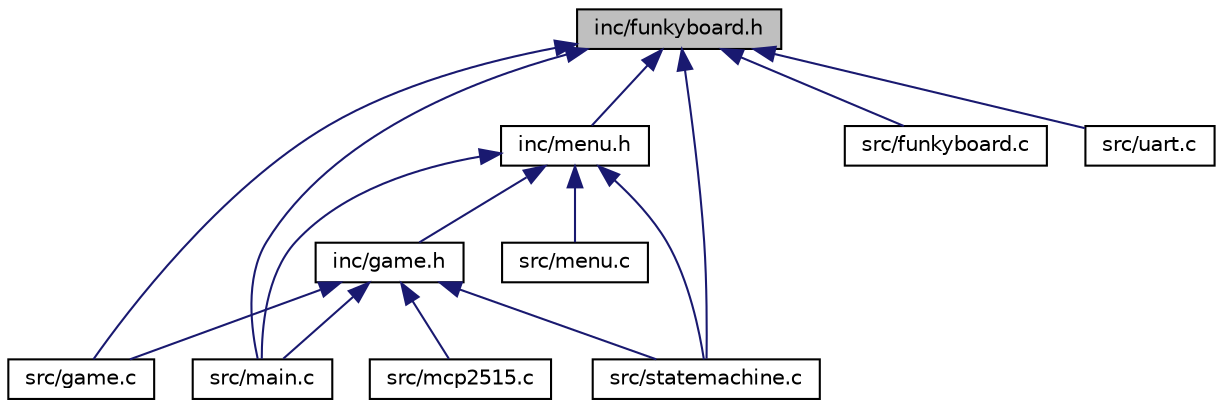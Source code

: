 digraph "inc/funkyboard.h"
{
  edge [fontname="Helvetica",fontsize="10",labelfontname="Helvetica",labelfontsize="10"];
  node [fontname="Helvetica",fontsize="10",shape=record];
  Node2 [label="inc/funkyboard.h",height=0.2,width=0.4,color="black", fillcolor="grey75", style="filled", fontcolor="black"];
  Node2 -> Node3 [dir="back",color="midnightblue",fontsize="10",style="solid"];
  Node3 [label="inc/menu.h",height=0.2,width=0.4,color="black", fillcolor="white", style="filled",URL="$menu_8h_source.html"];
  Node3 -> Node4 [dir="back",color="midnightblue",fontsize="10",style="solid"];
  Node4 [label="inc/game.h",height=0.2,width=0.4,color="black", fillcolor="white", style="filled",URL="$game_8h.html",tooltip="Library for running the actual game sequence. "];
  Node4 -> Node5 [dir="back",color="midnightblue",fontsize="10",style="solid"];
  Node5 [label="src/game.c",height=0.2,width=0.4,color="black", fillcolor="white", style="filled",URL="$game_8c.html",tooltip="Implementation of the game library. "];
  Node4 -> Node6 [dir="back",color="midnightblue",fontsize="10",style="solid"];
  Node6 [label="src/main.c",height=0.2,width=0.4,color="black", fillcolor="white", style="filled",URL="$main_8c_source.html"];
  Node4 -> Node7 [dir="back",color="midnightblue",fontsize="10",style="solid"];
  Node7 [label="src/mcp2515.c",height=0.2,width=0.4,color="black", fillcolor="white", style="filled",URL="$mcp2515_8c_source.html"];
  Node4 -> Node8 [dir="back",color="midnightblue",fontsize="10",style="solid"];
  Node8 [label="src/statemachine.c",height=0.2,width=0.4,color="black", fillcolor="white", style="filled",URL="$statemachine_8c_source.html"];
  Node3 -> Node6 [dir="back",color="midnightblue",fontsize="10",style="solid"];
  Node3 -> Node9 [dir="back",color="midnightblue",fontsize="10",style="solid"];
  Node9 [label="src/menu.c",height=0.2,width=0.4,color="black", fillcolor="white", style="filled",URL="$menu_8c_source.html"];
  Node3 -> Node8 [dir="back",color="midnightblue",fontsize="10",style="solid"];
  Node2 -> Node10 [dir="back",color="midnightblue",fontsize="10",style="solid"];
  Node10 [label="src/funkyboard.c",height=0.2,width=0.4,color="black", fillcolor="white", style="filled",URL="$funkyboard_8c.html",tooltip="Implementation of multifunction board library. "];
  Node2 -> Node5 [dir="back",color="midnightblue",fontsize="10",style="solid"];
  Node2 -> Node6 [dir="back",color="midnightblue",fontsize="10",style="solid"];
  Node2 -> Node8 [dir="back",color="midnightblue",fontsize="10",style="solid"];
  Node2 -> Node11 [dir="back",color="midnightblue",fontsize="10",style="solid"];
  Node11 [label="src/uart.c",height=0.2,width=0.4,color="black", fillcolor="white", style="filled",URL="$uart_8c_source.html"];
}
